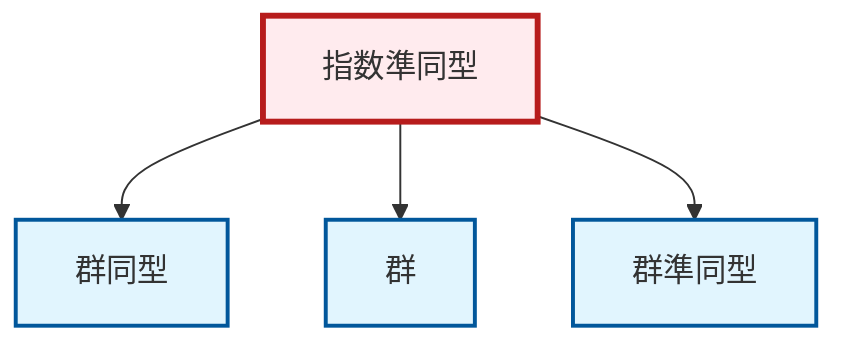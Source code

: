 graph TD
    classDef definition fill:#e1f5fe,stroke:#01579b,stroke-width:2px
    classDef theorem fill:#f3e5f5,stroke:#4a148c,stroke-width:2px
    classDef axiom fill:#fff3e0,stroke:#e65100,stroke-width:2px
    classDef example fill:#e8f5e9,stroke:#1b5e20,stroke-width:2px
    classDef current fill:#ffebee,stroke:#b71c1c,stroke-width:3px
    def-homomorphism["群準同型"]:::definition
    def-isomorphism["群同型"]:::definition
    def-group["群"]:::definition
    ex-exponential-homomorphism["指数準同型"]:::example
    ex-exponential-homomorphism --> def-isomorphism
    ex-exponential-homomorphism --> def-group
    ex-exponential-homomorphism --> def-homomorphism
    class ex-exponential-homomorphism current